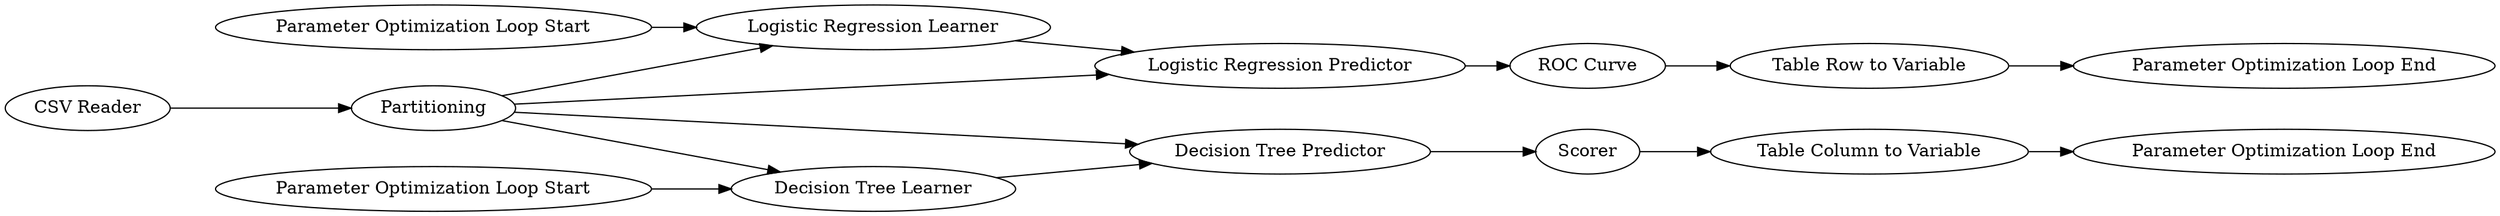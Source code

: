 digraph {
	1 [label="CSV Reader"]
	6 [label=Partitioning]
	7 [label="Logistic Regression Learner"]
	8 [label="Decision Tree Learner"]
	9 [label="Decision Tree Predictor"]
	10 [label="Logistic Regression Predictor"]
	12 [label=Scorer]
	13 [label="Parameter Optimization Loop Start"]
	14 [label="Parameter Optimization Loop Start"]
	15 [label="ROC Curve"]
	16 [label="Table Row to Variable"]
	17 [label="Parameter Optimization Loop End"]
	19 [label="Parameter Optimization Loop End"]
	20 [label="Table Column to Variable"]
	1 -> 6
	6 -> 7
	6 -> 10
	6 -> 8
	6 -> 9
	7 -> 10
	8 -> 9
	9 -> 12
	10 -> 15
	12 -> 20
	13 -> 7
	14 -> 8
	15 -> 16
	16 -> 17
	20 -> 19
	rankdir=LR
}
